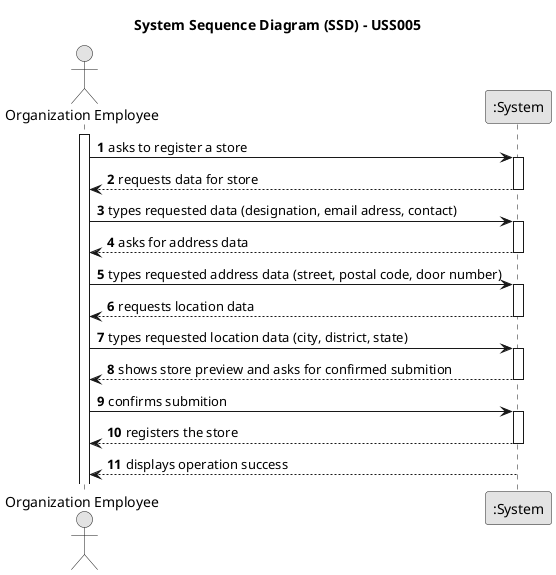 @startuml
skinparam monochrome true
skinparam packageStyle rectangle
skinparam shadowing false

title System Sequence Diagram (SSD) - USS005

autonumber

actor "Organization Employee" as Employee
participant ":System" as System

activate Employee

    Employee -> System : asks to register a store
    activate System

        System --> Employee : requests data for store
    deactivate System

    Employee -> System : types requested data (designation, email adress, contact)
    activate System

        System --> Employee : asks for address data
    deactivate System

    Employee -> System: types requested address data (street, postal code, door number)
    activate System

        System --> Employee : requests location data
    deactivate System

    Employee -> System : types requested location data (city, district, state)
    activate System

        System --> Employee : shows store preview and asks for confirmed submition
    deactivate System

    Employee -> System : confirms submition
    activate System

        System --> Employee : registers the store
    deactivate System

        System --> Employee : displays operation success
    deactivate System

@enduml